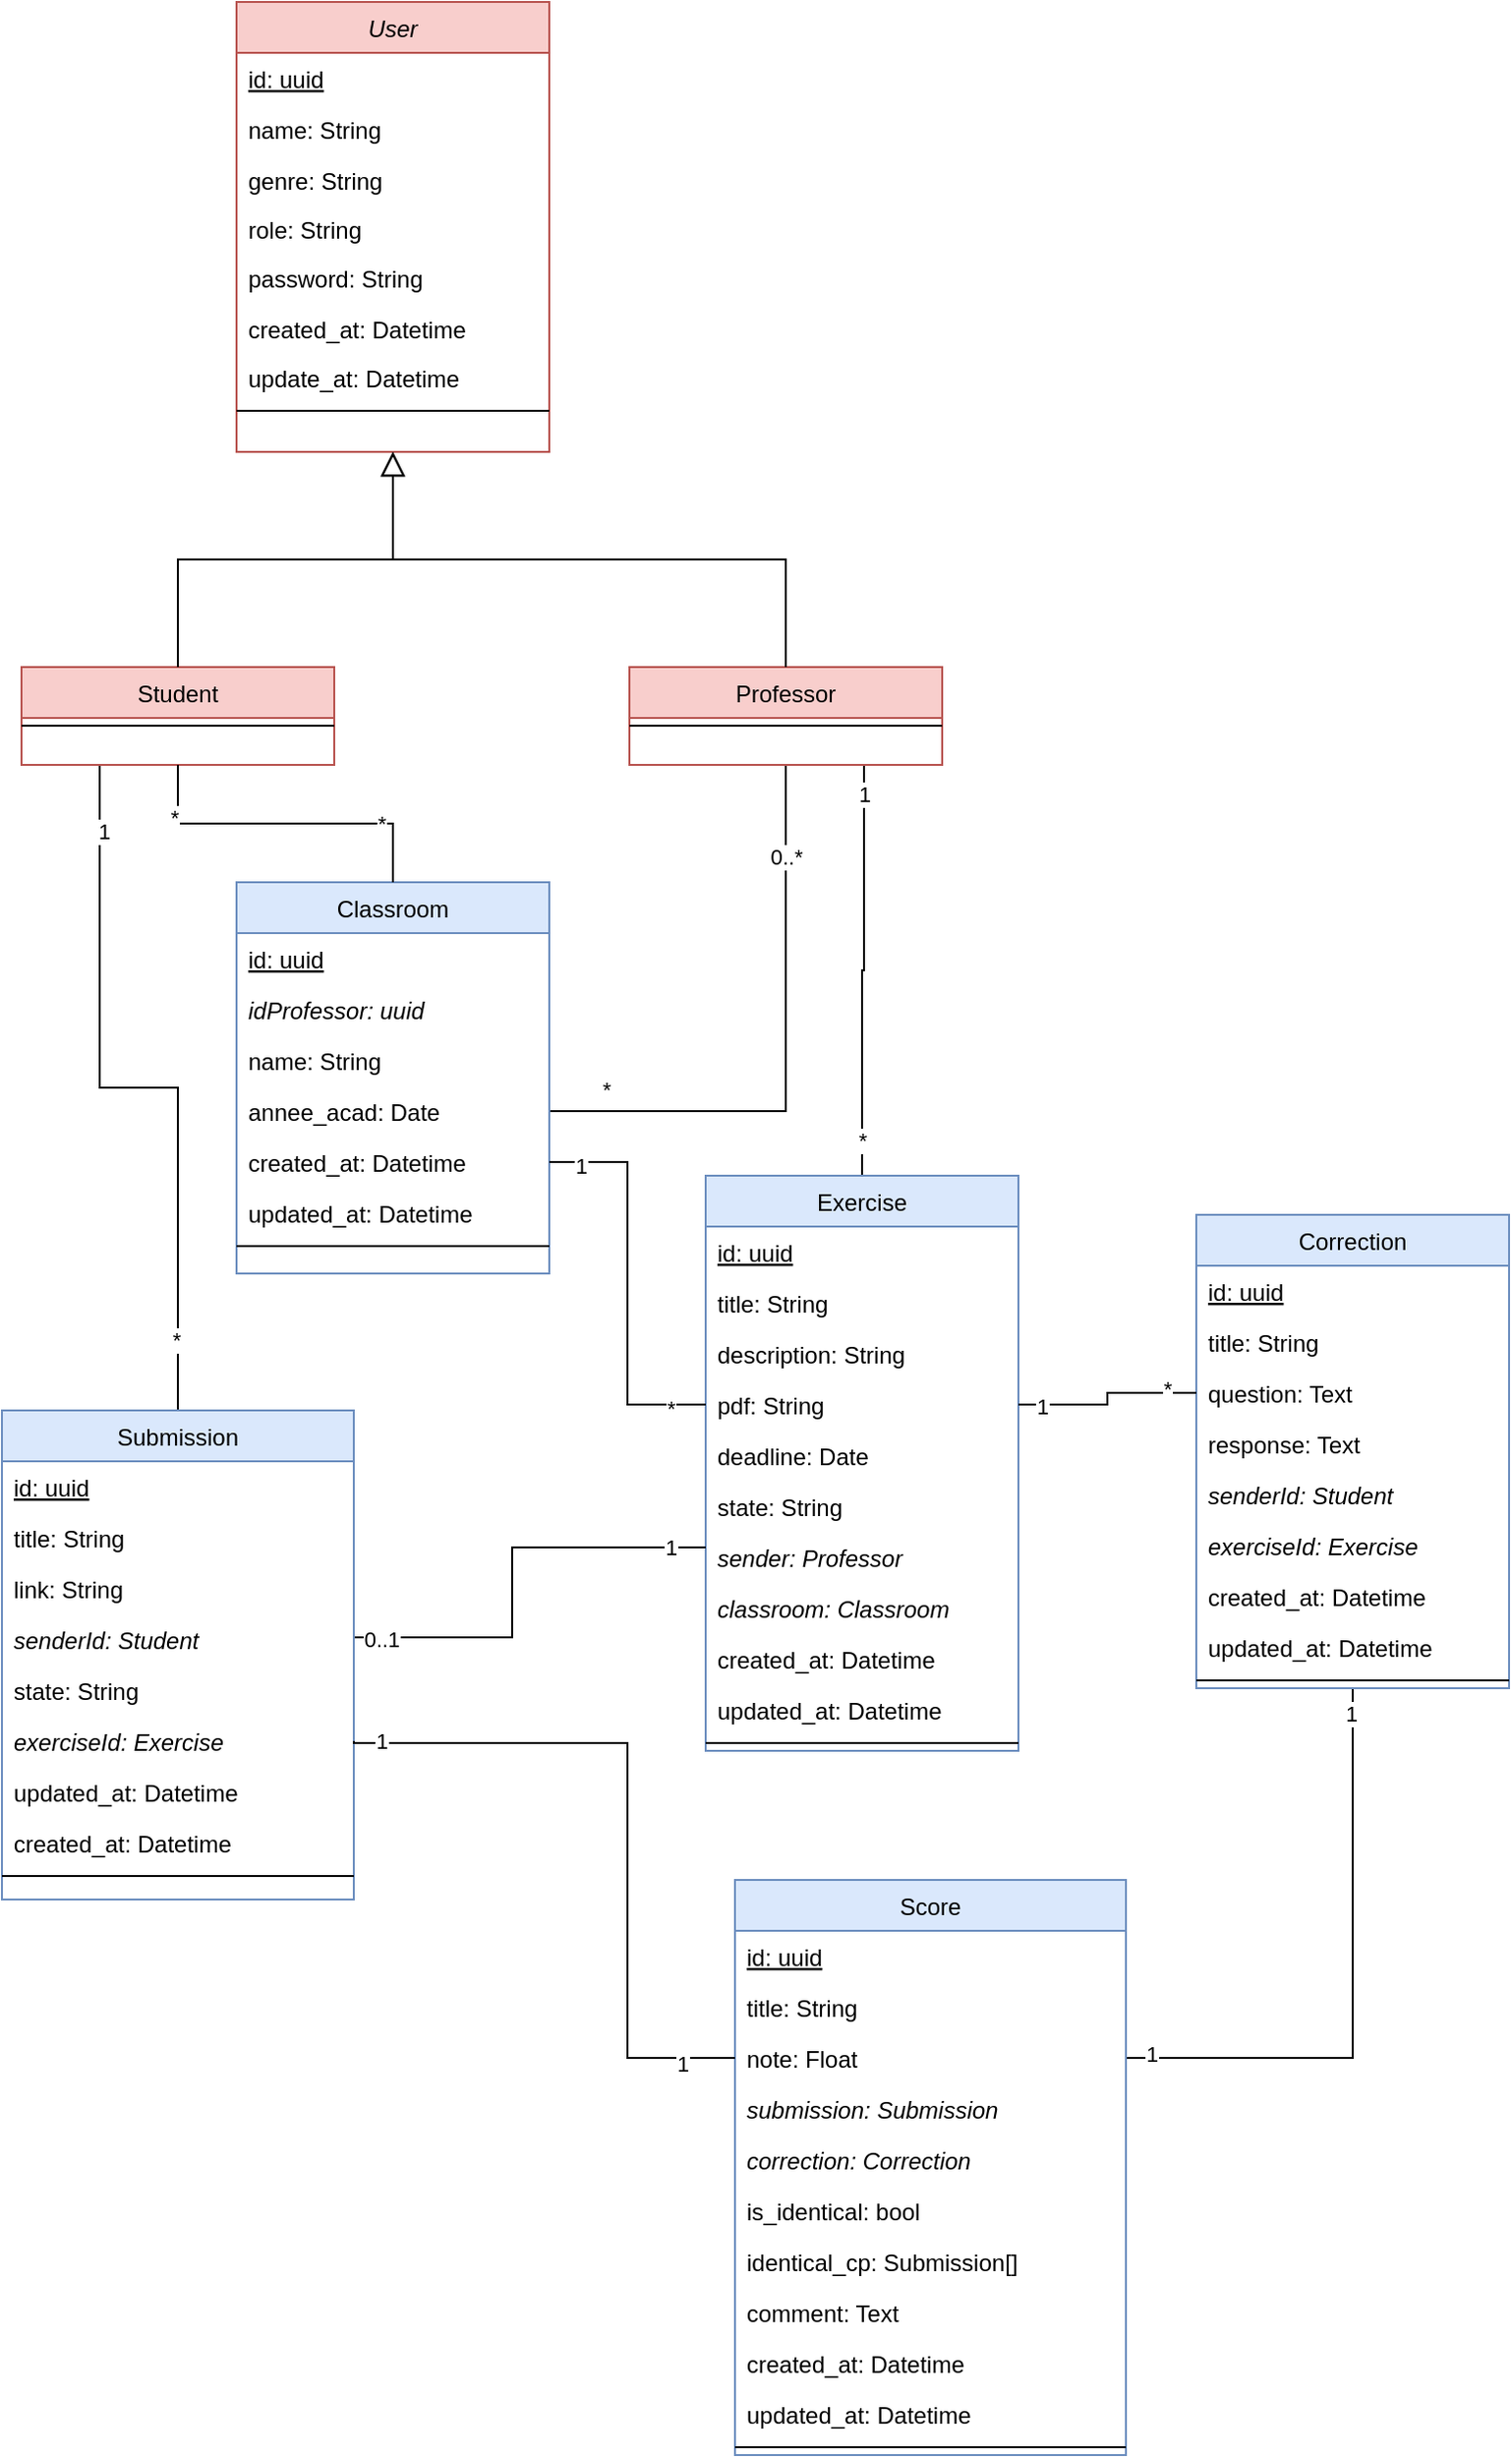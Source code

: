 <mxfile version="26.1.1">
  <diagram id="C5RBs43oDa-KdzZeNtuy" name="Page-1">
    <mxGraphModel dx="989" dy="541" grid="1" gridSize="10" guides="1" tooltips="1" connect="1" arrows="1" fold="1" page="1" pageScale="1" pageWidth="827" pageHeight="1169" math="0" shadow="0">
      <root>
        <mxCell id="WIyWlLk6GJQsqaUBKTNV-0" />
        <mxCell id="WIyWlLk6GJQsqaUBKTNV-1" parent="WIyWlLk6GJQsqaUBKTNV-0" />
        <mxCell id="zkfFHV4jXpPFQw0GAbJ--0" value="User" style="swimlane;fontStyle=2;align=center;verticalAlign=top;childLayout=stackLayout;horizontal=1;startSize=26;horizontalStack=0;resizeParent=1;resizeLast=0;collapsible=1;marginBottom=0;rounded=0;shadow=0;strokeWidth=1;fillColor=#f8cecc;strokeColor=#b85450;" parent="WIyWlLk6GJQsqaUBKTNV-1" vertex="1">
          <mxGeometry x="159" y="20" width="160" height="230" as="geometry">
            <mxRectangle x="230" y="140" width="160" height="26" as="alternateBounds" />
          </mxGeometry>
        </mxCell>
        <mxCell id="zkfFHV4jXpPFQw0GAbJ--1" value="id: uuid" style="text;align=left;verticalAlign=top;spacingLeft=4;spacingRight=4;overflow=hidden;rotatable=0;points=[[0,0.5],[1,0.5]];portConstraint=eastwest;fontStyle=4" parent="zkfFHV4jXpPFQw0GAbJ--0" vertex="1">
          <mxGeometry y="26" width="160" height="26" as="geometry" />
        </mxCell>
        <mxCell id="GSAFhW5PHIJksps5YWDW-0" value="name: String" style="text;align=left;verticalAlign=top;spacingLeft=4;spacingRight=4;overflow=hidden;rotatable=0;points=[[0,0.5],[1,0.5]];portConstraint=eastwest;" parent="zkfFHV4jXpPFQw0GAbJ--0" vertex="1">
          <mxGeometry y="52" width="160" height="26" as="geometry" />
        </mxCell>
        <mxCell id="GSAFhW5PHIJksps5YWDW-1" value="genre: String" style="text;align=left;verticalAlign=top;spacingLeft=4;spacingRight=4;overflow=hidden;rotatable=0;points=[[0,0.5],[1,0.5]];portConstraint=eastwest;rounded=0;shadow=0;html=0;" parent="zkfFHV4jXpPFQw0GAbJ--0" vertex="1">
          <mxGeometry y="78" width="160" height="25" as="geometry" />
        </mxCell>
        <mxCell id="GSAFhW5PHIJksps5YWDW-2" value="role: String" style="text;align=left;verticalAlign=top;spacingLeft=4;spacingRight=4;overflow=hidden;rotatable=0;points=[[0,0.5],[1,0.5]];portConstraint=eastwest;rounded=0;shadow=0;html=0;" parent="zkfFHV4jXpPFQw0GAbJ--0" vertex="1">
          <mxGeometry y="103" width="160" height="25" as="geometry" />
        </mxCell>
        <mxCell id="GSAFhW5PHIJksps5YWDW-3" value="password: String" style="text;align=left;verticalAlign=top;spacingLeft=4;spacingRight=4;overflow=hidden;rotatable=0;points=[[0,0.5],[1,0.5]];portConstraint=eastwest;rounded=0;shadow=0;html=0;" parent="zkfFHV4jXpPFQw0GAbJ--0" vertex="1">
          <mxGeometry y="128" width="160" height="26" as="geometry" />
        </mxCell>
        <mxCell id="GSAFhW5PHIJksps5YWDW-4" value="created_at: Datetime" style="text;align=left;verticalAlign=top;spacingLeft=4;spacingRight=4;overflow=hidden;rotatable=0;points=[[0,0.5],[1,0.5]];portConstraint=eastwest;rounded=0;shadow=0;html=0;" parent="zkfFHV4jXpPFQw0GAbJ--0" vertex="1">
          <mxGeometry y="154" width="160" height="25" as="geometry" />
        </mxCell>
        <mxCell id="zkfFHV4jXpPFQw0GAbJ--3" value="update_at: Datetime" style="text;align=left;verticalAlign=top;spacingLeft=4;spacingRight=4;overflow=hidden;rotatable=0;points=[[0,0.5],[1,0.5]];portConstraint=eastwest;rounded=0;shadow=0;html=0;" parent="zkfFHV4jXpPFQw0GAbJ--0" vertex="1">
          <mxGeometry y="179" width="160" height="26" as="geometry" />
        </mxCell>
        <mxCell id="zkfFHV4jXpPFQw0GAbJ--4" value="" style="line;html=1;strokeWidth=1;align=left;verticalAlign=middle;spacingTop=-1;spacingLeft=3;spacingRight=3;rotatable=0;labelPosition=right;points=[];portConstraint=eastwest;" parent="zkfFHV4jXpPFQw0GAbJ--0" vertex="1">
          <mxGeometry y="205" width="160" height="8" as="geometry" />
        </mxCell>
        <mxCell id="uGVkLpLAQE_LrdhUWMVq-37" style="edgeStyle=orthogonalEdgeStyle;rounded=0;orthogonalLoop=1;jettySize=auto;html=1;exitX=0.25;exitY=1;exitDx=0;exitDy=0;entryX=0.5;entryY=0;entryDx=0;entryDy=0;endArrow=none;startFill=0;" parent="WIyWlLk6GJQsqaUBKTNV-1" source="zkfFHV4jXpPFQw0GAbJ--6" target="uGVkLpLAQE_LrdhUWMVq-20" edge="1">
          <mxGeometry relative="1" as="geometry" />
        </mxCell>
        <mxCell id="uGVkLpLAQE_LrdhUWMVq-39" value="*" style="edgeLabel;html=1;align=center;verticalAlign=middle;resizable=0;points=[];" parent="uGVkLpLAQE_LrdhUWMVq-37" vertex="1" connectable="0">
          <mxGeometry x="0.805" y="-1" relative="1" as="geometry">
            <mxPoint as="offset" />
          </mxGeometry>
        </mxCell>
        <mxCell id="uGVkLpLAQE_LrdhUWMVq-40" value="1" style="edgeLabel;html=1;align=center;verticalAlign=middle;resizable=0;points=[];" parent="uGVkLpLAQE_LrdhUWMVq-37" vertex="1" connectable="0">
          <mxGeometry x="-0.819" y="2" relative="1" as="geometry">
            <mxPoint as="offset" />
          </mxGeometry>
        </mxCell>
        <mxCell id="zkfFHV4jXpPFQw0GAbJ--6" value="Student" style="swimlane;fontStyle=0;align=center;verticalAlign=top;childLayout=stackLayout;horizontal=1;startSize=26;horizontalStack=0;resizeParent=1;resizeLast=0;collapsible=1;marginBottom=0;rounded=0;shadow=0;strokeWidth=1;fillColor=#f8cecc;strokeColor=#b85450;" parent="WIyWlLk6GJQsqaUBKTNV-1" vertex="1">
          <mxGeometry x="49" y="360" width="160" height="50" as="geometry">
            <mxRectangle x="130" y="380" width="160" height="26" as="alternateBounds" />
          </mxGeometry>
        </mxCell>
        <mxCell id="zkfFHV4jXpPFQw0GAbJ--9" value="" style="line;html=1;strokeWidth=1;align=left;verticalAlign=middle;spacingTop=-1;spacingLeft=3;spacingRight=3;rotatable=0;labelPosition=right;points=[];portConstraint=eastwest;" parent="zkfFHV4jXpPFQw0GAbJ--6" vertex="1">
          <mxGeometry y="26" width="160" height="8" as="geometry" />
        </mxCell>
        <mxCell id="zkfFHV4jXpPFQw0GAbJ--12" value="" style="endArrow=block;endSize=10;endFill=0;shadow=0;strokeWidth=1;rounded=0;curved=0;edgeStyle=elbowEdgeStyle;elbow=vertical;" parent="WIyWlLk6GJQsqaUBKTNV-1" source="zkfFHV4jXpPFQw0GAbJ--6" target="zkfFHV4jXpPFQw0GAbJ--0" edge="1">
          <mxGeometry width="160" relative="1" as="geometry">
            <mxPoint x="229" y="173" as="sourcePoint" />
            <mxPoint x="229" y="173" as="targetPoint" />
          </mxGeometry>
        </mxCell>
        <mxCell id="uGVkLpLAQE_LrdhUWMVq-3" style="edgeStyle=orthogonalEdgeStyle;rounded=0;orthogonalLoop=1;jettySize=auto;html=1;exitX=0.5;exitY=1;exitDx=0;exitDy=0;entryX=1;entryY=0.5;entryDx=0;entryDy=0;endArrow=none;startFill=0;" parent="WIyWlLk6GJQsqaUBKTNV-1" source="zkfFHV4jXpPFQw0GAbJ--13" target="GSAFhW5PHIJksps5YWDW-43" edge="1">
          <mxGeometry relative="1" as="geometry" />
        </mxCell>
        <mxCell id="uGVkLpLAQE_LrdhUWMVq-4" value="*" style="edgeLabel;html=1;align=center;verticalAlign=middle;resizable=0;points=[];" parent="uGVkLpLAQE_LrdhUWMVq-3" vertex="1" connectable="0">
          <mxGeometry x="0.688" y="1" relative="1" as="geometry">
            <mxPoint x="-18" y="-12" as="offset" />
          </mxGeometry>
        </mxCell>
        <mxCell id="uGVkLpLAQE_LrdhUWMVq-5" value="0..*" style="edgeLabel;html=1;align=center;verticalAlign=middle;resizable=0;points=[];" parent="uGVkLpLAQE_LrdhUWMVq-3" vertex="1" connectable="0">
          <mxGeometry x="-0.688" relative="1" as="geometry">
            <mxPoint as="offset" />
          </mxGeometry>
        </mxCell>
        <mxCell id="uGVkLpLAQE_LrdhUWMVq-32" style="edgeStyle=orthogonalEdgeStyle;rounded=0;orthogonalLoop=1;jettySize=auto;html=1;exitX=0.75;exitY=1;exitDx=0;exitDy=0;endArrow=none;startFill=0;" parent="WIyWlLk6GJQsqaUBKTNV-1" source="zkfFHV4jXpPFQw0GAbJ--13" target="GSAFhW5PHIJksps5YWDW-31" edge="1">
          <mxGeometry relative="1" as="geometry" />
        </mxCell>
        <mxCell id="uGVkLpLAQE_LrdhUWMVq-33" value="1" style="edgeLabel;html=1;align=center;verticalAlign=middle;resizable=0;points=[];" parent="uGVkLpLAQE_LrdhUWMVq-32" vertex="1" connectable="0">
          <mxGeometry x="-0.861" relative="1" as="geometry">
            <mxPoint as="offset" />
          </mxGeometry>
        </mxCell>
        <mxCell id="uGVkLpLAQE_LrdhUWMVq-34" value="*" style="edgeLabel;html=1;align=center;verticalAlign=middle;resizable=0;points=[];" parent="uGVkLpLAQE_LrdhUWMVq-32" vertex="1" connectable="0">
          <mxGeometry x="0.828" relative="1" as="geometry">
            <mxPoint as="offset" />
          </mxGeometry>
        </mxCell>
        <mxCell id="zkfFHV4jXpPFQw0GAbJ--13" value="Professor" style="swimlane;fontStyle=0;align=center;verticalAlign=top;childLayout=stackLayout;horizontal=1;startSize=26;horizontalStack=0;resizeParent=1;resizeLast=0;collapsible=1;marginBottom=0;rounded=0;shadow=0;strokeWidth=1;fillColor=#f8cecc;strokeColor=#b85450;" parent="WIyWlLk6GJQsqaUBKTNV-1" vertex="1">
          <mxGeometry x="360" y="360" width="160" height="50" as="geometry">
            <mxRectangle x="340" y="380" width="170" height="26" as="alternateBounds" />
          </mxGeometry>
        </mxCell>
        <mxCell id="zkfFHV4jXpPFQw0GAbJ--15" value="" style="line;html=1;strokeWidth=1;align=left;verticalAlign=middle;spacingTop=-1;spacingLeft=3;spacingRight=3;rotatable=0;labelPosition=right;points=[];portConstraint=eastwest;" parent="zkfFHV4jXpPFQw0GAbJ--13" vertex="1">
          <mxGeometry y="26" width="160" height="8" as="geometry" />
        </mxCell>
        <mxCell id="zkfFHV4jXpPFQw0GAbJ--16" value="" style="endArrow=block;endSize=10;endFill=0;shadow=0;strokeWidth=1;rounded=0;curved=0;edgeStyle=elbowEdgeStyle;elbow=vertical;" parent="WIyWlLk6GJQsqaUBKTNV-1" source="zkfFHV4jXpPFQw0GAbJ--13" target="zkfFHV4jXpPFQw0GAbJ--0" edge="1">
          <mxGeometry width="160" relative="1" as="geometry">
            <mxPoint x="239" y="343" as="sourcePoint" />
            <mxPoint x="339" y="241" as="targetPoint" />
          </mxGeometry>
        </mxCell>
        <mxCell id="GSAFhW5PHIJksps5YWDW-23" value="Classroom" style="swimlane;fontStyle=0;align=center;verticalAlign=top;childLayout=stackLayout;horizontal=1;startSize=26;horizontalStack=0;resizeParent=1;resizeLast=0;collapsible=1;marginBottom=0;rounded=0;shadow=0;strokeWidth=1;fillColor=#dae8fc;strokeColor=#6c8ebf;" parent="WIyWlLk6GJQsqaUBKTNV-1" vertex="1">
          <mxGeometry x="159" y="470" width="160" height="200" as="geometry">
            <mxRectangle x="130" y="380" width="160" height="26" as="alternateBounds" />
          </mxGeometry>
        </mxCell>
        <mxCell id="nVZShLwjmTrQLSp_F4cB-0" value="id: uuid" style="text;align=left;verticalAlign=top;spacingLeft=4;spacingRight=4;overflow=hidden;rotatable=0;points=[[0,0.5],[1,0.5]];portConstraint=eastwest;fontStyle=4" vertex="1" parent="GSAFhW5PHIJksps5YWDW-23">
          <mxGeometry y="26" width="160" height="26" as="geometry" />
        </mxCell>
        <mxCell id="uGVkLpLAQE_LrdhUWMVq-2" value="idProfessor: uuid" style="text;align=left;verticalAlign=top;spacingLeft=4;spacingRight=4;overflow=hidden;rotatable=0;points=[[0,0.5],[1,0.5]];portConstraint=eastwest;fontStyle=2" parent="GSAFhW5PHIJksps5YWDW-23" vertex="1">
          <mxGeometry y="52" width="160" height="26" as="geometry" />
        </mxCell>
        <mxCell id="GSAFhW5PHIJksps5YWDW-24" value="name: String" style="text;align=left;verticalAlign=top;spacingLeft=4;spacingRight=4;overflow=hidden;rotatable=0;points=[[0,0.5],[1,0.5]];portConstraint=eastwest;" parent="GSAFhW5PHIJksps5YWDW-23" vertex="1">
          <mxGeometry y="78" width="160" height="26" as="geometry" />
        </mxCell>
        <mxCell id="GSAFhW5PHIJksps5YWDW-43" value="annee_acad: Date" style="text;align=left;verticalAlign=top;spacingLeft=4;spacingRight=4;overflow=hidden;rotatable=0;points=[[0,0.5],[1,0.5]];portConstraint=eastwest;fontStyle=0" parent="GSAFhW5PHIJksps5YWDW-23" vertex="1">
          <mxGeometry y="104" width="160" height="26" as="geometry" />
        </mxCell>
        <mxCell id="GSAFhW5PHIJksps5YWDW-42" value="created_at: Datetime" style="text;align=left;verticalAlign=top;spacingLeft=4;spacingRight=4;overflow=hidden;rotatable=0;points=[[0,0.5],[1,0.5]];portConstraint=eastwest;rounded=0;shadow=0;html=0;" parent="GSAFhW5PHIJksps5YWDW-23" vertex="1">
          <mxGeometry y="130" width="160" height="26" as="geometry" />
        </mxCell>
        <mxCell id="GSAFhW5PHIJksps5YWDW-25" value="updated_at: Datetime" style="text;align=left;verticalAlign=top;spacingLeft=4;spacingRight=4;overflow=hidden;rotatable=0;points=[[0,0.5],[1,0.5]];portConstraint=eastwest;rounded=0;shadow=0;html=0;" parent="GSAFhW5PHIJksps5YWDW-23" vertex="1">
          <mxGeometry y="156" width="160" height="26" as="geometry" />
        </mxCell>
        <mxCell id="GSAFhW5PHIJksps5YWDW-26" value="" style="line;html=1;strokeWidth=1;align=left;verticalAlign=middle;spacingTop=-1;spacingLeft=3;spacingRight=3;rotatable=0;labelPosition=right;points=[];portConstraint=eastwest;" parent="GSAFhW5PHIJksps5YWDW-23" vertex="1">
          <mxGeometry y="182" width="160" height="8" as="geometry" />
        </mxCell>
        <mxCell id="GSAFhW5PHIJksps5YWDW-31" value="Exercise" style="swimlane;fontStyle=0;align=center;verticalAlign=top;childLayout=stackLayout;horizontal=1;startSize=26;horizontalStack=0;resizeParent=1;resizeLast=0;collapsible=1;marginBottom=0;rounded=0;shadow=0;strokeWidth=1;fillColor=#dae8fc;strokeColor=#6c8ebf;" parent="WIyWlLk6GJQsqaUBKTNV-1" vertex="1">
          <mxGeometry x="399" y="620" width="160" height="294" as="geometry">
            <mxRectangle x="550" y="140" width="160" height="26" as="alternateBounds" />
          </mxGeometry>
        </mxCell>
        <mxCell id="GSAFhW5PHIJksps5YWDW-32" value="id: uuid" style="text;align=left;verticalAlign=top;spacingLeft=4;spacingRight=4;overflow=hidden;rotatable=0;points=[[0,0.5],[1,0.5]];portConstraint=eastwest;fontStyle=4" parent="GSAFhW5PHIJksps5YWDW-31" vertex="1">
          <mxGeometry y="26" width="160" height="26" as="geometry" />
        </mxCell>
        <mxCell id="GSAFhW5PHIJksps5YWDW-33" value="title: String" style="text;align=left;verticalAlign=top;spacingLeft=4;spacingRight=4;overflow=hidden;rotatable=0;points=[[0,0.5],[1,0.5]];portConstraint=eastwest;rounded=0;shadow=0;html=0;" parent="GSAFhW5PHIJksps5YWDW-31" vertex="1">
          <mxGeometry y="52" width="160" height="26" as="geometry" />
        </mxCell>
        <mxCell id="nVZShLwjmTrQLSp_F4cB-1" value="description: String" style="text;align=left;verticalAlign=top;spacingLeft=4;spacingRight=4;overflow=hidden;rotatable=0;points=[[0,0.5],[1,0.5]];portConstraint=eastwest;rounded=0;shadow=0;html=0;" vertex="1" parent="GSAFhW5PHIJksps5YWDW-31">
          <mxGeometry y="78" width="160" height="26" as="geometry" />
        </mxCell>
        <mxCell id="GSAFhW5PHIJksps5YWDW-34" value="pdf: String" style="text;align=left;verticalAlign=top;spacingLeft=4;spacingRight=4;overflow=hidden;rotatable=0;points=[[0,0.5],[1,0.5]];portConstraint=eastwest;rounded=0;shadow=0;html=0;" parent="GSAFhW5PHIJksps5YWDW-31" vertex="1">
          <mxGeometry y="104" width="160" height="26" as="geometry" />
        </mxCell>
        <mxCell id="nVZShLwjmTrQLSp_F4cB-2" value="deadline: Date" style="text;align=left;verticalAlign=top;spacingLeft=4;spacingRight=4;overflow=hidden;rotatable=0;points=[[0,0.5],[1,0.5]];portConstraint=eastwest;rounded=0;shadow=0;html=0;" vertex="1" parent="GSAFhW5PHIJksps5YWDW-31">
          <mxGeometry y="130" width="160" height="26" as="geometry" />
        </mxCell>
        <mxCell id="nVZShLwjmTrQLSp_F4cB-7" value="state: String" style="text;align=left;verticalAlign=top;spacingLeft=4;spacingRight=4;overflow=hidden;rotatable=0;points=[[0,0.5],[1,0.5]];portConstraint=eastwest;rounded=0;shadow=0;html=0;" vertex="1" parent="GSAFhW5PHIJksps5YWDW-31">
          <mxGeometry y="156" width="160" height="26" as="geometry" />
        </mxCell>
        <mxCell id="GSAFhW5PHIJksps5YWDW-36" value="sender: Professor" style="text;align=left;verticalAlign=top;spacingLeft=4;spacingRight=4;overflow=hidden;rotatable=0;points=[[0,0.5],[1,0.5]];portConstraint=eastwest;rounded=0;shadow=0;html=0;fontStyle=2" parent="GSAFhW5PHIJksps5YWDW-31" vertex="1">
          <mxGeometry y="182" width="160" height="26" as="geometry" />
        </mxCell>
        <mxCell id="GSAFhW5PHIJksps5YWDW-37" value="classroom: Classroom" style="text;align=left;verticalAlign=top;spacingLeft=4;spacingRight=4;overflow=hidden;rotatable=0;points=[[0,0.5],[1,0.5]];portConstraint=eastwest;rounded=0;shadow=0;html=0;fontStyle=2" parent="GSAFhW5PHIJksps5YWDW-31" vertex="1">
          <mxGeometry y="208" width="160" height="26" as="geometry" />
        </mxCell>
        <mxCell id="GSAFhW5PHIJksps5YWDW-38" value="created_at: Datetime" style="text;align=left;verticalAlign=top;spacingLeft=4;spacingRight=4;overflow=hidden;rotatable=0;points=[[0,0.5],[1,0.5]];portConstraint=eastwest;rounded=0;shadow=0;html=0;" parent="GSAFhW5PHIJksps5YWDW-31" vertex="1">
          <mxGeometry y="234" width="160" height="26" as="geometry" />
        </mxCell>
        <mxCell id="9E5MPBDISUgU1GdUAmhP-3" value="updated_at: Datetime" style="text;align=left;verticalAlign=top;spacingLeft=4;spacingRight=4;overflow=hidden;rotatable=0;points=[[0,0.5],[1,0.5]];portConstraint=eastwest;rounded=0;shadow=0;html=0;" parent="GSAFhW5PHIJksps5YWDW-31" vertex="1">
          <mxGeometry y="260" width="160" height="26" as="geometry" />
        </mxCell>
        <mxCell id="GSAFhW5PHIJksps5YWDW-39" value="" style="line;html=1;strokeWidth=1;align=left;verticalAlign=middle;spacingTop=-1;spacingLeft=3;spacingRight=3;rotatable=0;labelPosition=right;points=[];portConstraint=eastwest;" parent="GSAFhW5PHIJksps5YWDW-31" vertex="1">
          <mxGeometry y="286" width="160" height="8" as="geometry" />
        </mxCell>
        <mxCell id="uGVkLpLAQE_LrdhUWMVq-17" style="edgeStyle=orthogonalEdgeStyle;rounded=0;orthogonalLoop=1;jettySize=auto;html=1;entryX=0.5;entryY=1;entryDx=0;entryDy=0;endArrow=none;startFill=0;exitX=0.5;exitY=0;exitDx=0;exitDy=0;" parent="WIyWlLk6GJQsqaUBKTNV-1" source="GSAFhW5PHIJksps5YWDW-23" target="zkfFHV4jXpPFQw0GAbJ--6" edge="1">
          <mxGeometry relative="1" as="geometry">
            <mxPoint x="208" y="660" as="sourcePoint" />
            <mxPoint x="207.72" y="568.598" as="targetPoint" />
          </mxGeometry>
        </mxCell>
        <mxCell id="uGVkLpLAQE_LrdhUWMVq-18" value="*" style="edgeLabel;html=1;align=center;verticalAlign=middle;resizable=0;points=[];" parent="uGVkLpLAQE_LrdhUWMVq-17" vertex="1" connectable="0">
          <mxGeometry x="-0.573" relative="1" as="geometry">
            <mxPoint as="offset" />
          </mxGeometry>
        </mxCell>
        <mxCell id="uGVkLpLAQE_LrdhUWMVq-19" value="*" style="edgeLabel;html=1;align=center;verticalAlign=middle;resizable=0;points=[];" parent="uGVkLpLAQE_LrdhUWMVq-17" vertex="1" connectable="0">
          <mxGeometry x="0.68" y="2" relative="1" as="geometry">
            <mxPoint as="offset" />
          </mxGeometry>
        </mxCell>
        <mxCell id="uGVkLpLAQE_LrdhUWMVq-38" style="edgeStyle=orthogonalEdgeStyle;rounded=0;orthogonalLoop=1;jettySize=auto;html=1;entryX=0;entryY=0.5;entryDx=0;entryDy=0;endArrow=none;startFill=0;" parent="WIyWlLk6GJQsqaUBKTNV-1" edge="1">
          <mxGeometry relative="1" as="geometry">
            <Array as="points">
              <mxPoint x="300" y="856" />
              <mxPoint x="300" y="810" />
              <mxPoint x="399" y="810" />
            </Array>
            <mxPoint x="219" y="856.004" as="sourcePoint" />
            <mxPoint x="399" y="810.97" as="targetPoint" />
          </mxGeometry>
        </mxCell>
        <mxCell id="uGVkLpLAQE_LrdhUWMVq-41" value="0..1" style="edgeLabel;html=1;align=center;verticalAlign=middle;resizable=0;points=[];" parent="uGVkLpLAQE_LrdhUWMVq-38" vertex="1" connectable="0">
          <mxGeometry x="-0.88" y="-1" relative="1" as="geometry">
            <mxPoint as="offset" />
          </mxGeometry>
        </mxCell>
        <mxCell id="uGVkLpLAQE_LrdhUWMVq-42" value="1" style="edgeLabel;html=1;align=center;verticalAlign=middle;resizable=0;points=[];" parent="uGVkLpLAQE_LrdhUWMVq-38" vertex="1" connectable="0">
          <mxGeometry x="0.832" relative="1" as="geometry">
            <mxPoint as="offset" />
          </mxGeometry>
        </mxCell>
        <mxCell id="uGVkLpLAQE_LrdhUWMVq-20" value="Submission" style="swimlane;fontStyle=0;align=center;verticalAlign=top;childLayout=stackLayout;horizontal=1;startSize=26;horizontalStack=0;resizeParent=1;resizeLast=0;collapsible=1;marginBottom=0;rounded=0;shadow=0;strokeWidth=1;fillColor=#dae8fc;strokeColor=#6c8ebf;" parent="WIyWlLk6GJQsqaUBKTNV-1" vertex="1">
          <mxGeometry x="39" y="740" width="180" height="250" as="geometry">
            <mxRectangle x="550" y="140" width="160" height="26" as="alternateBounds" />
          </mxGeometry>
        </mxCell>
        <mxCell id="uGVkLpLAQE_LrdhUWMVq-21" value="id: uuid" style="text;align=left;verticalAlign=top;spacingLeft=4;spacingRight=4;overflow=hidden;rotatable=0;points=[[0,0.5],[1,0.5]];portConstraint=eastwest;fontStyle=4" parent="uGVkLpLAQE_LrdhUWMVq-20" vertex="1">
          <mxGeometry y="26" width="180" height="26" as="geometry" />
        </mxCell>
        <mxCell id="uGVkLpLAQE_LrdhUWMVq-22" value="title: String" style="text;align=left;verticalAlign=top;spacingLeft=4;spacingRight=4;overflow=hidden;rotatable=0;points=[[0,0.5],[1,0.5]];portConstraint=eastwest;rounded=0;shadow=0;html=0;" parent="uGVkLpLAQE_LrdhUWMVq-20" vertex="1">
          <mxGeometry y="52" width="180" height="26" as="geometry" />
        </mxCell>
        <mxCell id="uGVkLpLAQE_LrdhUWMVq-23" value="link: String" style="text;align=left;verticalAlign=top;spacingLeft=4;spacingRight=4;overflow=hidden;rotatable=0;points=[[0,0.5],[1,0.5]];portConstraint=eastwest;rounded=0;shadow=0;html=0;" parent="uGVkLpLAQE_LrdhUWMVq-20" vertex="1">
          <mxGeometry y="78" width="180" height="26" as="geometry" />
        </mxCell>
        <mxCell id="uGVkLpLAQE_LrdhUWMVq-25" value="senderId: Student" style="text;align=left;verticalAlign=top;spacingLeft=4;spacingRight=4;overflow=hidden;rotatable=0;points=[[0,0.5],[1,0.5]];portConstraint=eastwest;rounded=0;shadow=0;html=0;fontStyle=2" parent="uGVkLpLAQE_LrdhUWMVq-20" vertex="1">
          <mxGeometry y="104" width="180" height="26" as="geometry" />
        </mxCell>
        <mxCell id="nVZShLwjmTrQLSp_F4cB-9" value="state: String" style="text;align=left;verticalAlign=top;spacingLeft=4;spacingRight=4;overflow=hidden;rotatable=0;points=[[0,0.5],[1,0.5]];portConstraint=eastwest;rounded=0;shadow=0;html=0;" vertex="1" parent="uGVkLpLAQE_LrdhUWMVq-20">
          <mxGeometry y="130" width="180" height="26" as="geometry" />
        </mxCell>
        <mxCell id="uGVkLpLAQE_LrdhUWMVq-26" value="exerciseId: Exercise" style="text;align=left;verticalAlign=top;spacingLeft=4;spacingRight=4;overflow=hidden;rotatable=0;points=[[0,0.5],[1,0.5]];portConstraint=eastwest;rounded=0;shadow=0;html=0;fontStyle=2" parent="uGVkLpLAQE_LrdhUWMVq-20" vertex="1">
          <mxGeometry y="156" width="180" height="26" as="geometry" />
        </mxCell>
        <mxCell id="9E5MPBDISUgU1GdUAmhP-1" value="updated_at: Datetime" style="text;align=left;verticalAlign=top;spacingLeft=4;spacingRight=4;overflow=hidden;rotatable=0;points=[[0,0.5],[1,0.5]];portConstraint=eastwest;rounded=0;shadow=0;html=0;" parent="uGVkLpLAQE_LrdhUWMVq-20" vertex="1">
          <mxGeometry y="182" width="180" height="26" as="geometry" />
        </mxCell>
        <mxCell id="9E5MPBDISUgU1GdUAmhP-0" value="created_at: Datetime" style="text;align=left;verticalAlign=top;spacingLeft=4;spacingRight=4;overflow=hidden;rotatable=0;points=[[0,0.5],[1,0.5]];portConstraint=eastwest;rounded=0;shadow=0;html=0;" parent="uGVkLpLAQE_LrdhUWMVq-20" vertex="1">
          <mxGeometry y="208" width="180" height="26" as="geometry" />
        </mxCell>
        <mxCell id="uGVkLpLAQE_LrdhUWMVq-28" value="" style="line;html=1;strokeWidth=1;align=left;verticalAlign=middle;spacingTop=-1;spacingLeft=3;spacingRight=3;rotatable=0;labelPosition=right;points=[];portConstraint=eastwest;" parent="uGVkLpLAQE_LrdhUWMVq-20" vertex="1">
          <mxGeometry y="234" width="180" height="8" as="geometry" />
        </mxCell>
        <mxCell id="uGVkLpLAQE_LrdhUWMVq-31" style="edgeStyle=orthogonalEdgeStyle;rounded=0;orthogonalLoop=1;jettySize=auto;html=1;exitX=0;exitY=0.5;exitDx=0;exitDy=0;entryX=1;entryY=0.5;entryDx=0;entryDy=0;endArrow=none;startFill=0;" parent="WIyWlLk6GJQsqaUBKTNV-1" source="GSAFhW5PHIJksps5YWDW-34" target="GSAFhW5PHIJksps5YWDW-42" edge="1">
          <mxGeometry relative="1" as="geometry">
            <mxPoint x="459" y="857" as="sourcePoint" />
          </mxGeometry>
        </mxCell>
        <mxCell id="uGVkLpLAQE_LrdhUWMVq-35" value="*" style="edgeLabel;html=1;align=center;verticalAlign=middle;resizable=0;points=[];" parent="uGVkLpLAQE_LrdhUWMVq-31" vertex="1" connectable="0">
          <mxGeometry x="-0.822" y="2" relative="1" as="geometry">
            <mxPoint as="offset" />
          </mxGeometry>
        </mxCell>
        <mxCell id="uGVkLpLAQE_LrdhUWMVq-36" value="1" style="edgeLabel;html=1;align=center;verticalAlign=middle;resizable=0;points=[];" parent="uGVkLpLAQE_LrdhUWMVq-31" vertex="1" connectable="0">
          <mxGeometry x="0.844" y="2" relative="1" as="geometry">
            <mxPoint as="offset" />
          </mxGeometry>
        </mxCell>
        <mxCell id="uGVkLpLAQE_LrdhUWMVq-63" style="edgeStyle=orthogonalEdgeStyle;rounded=0;orthogonalLoop=1;jettySize=auto;html=1;exitX=0.5;exitY=1;exitDx=0;exitDy=0;entryX=1;entryY=0.5;entryDx=0;entryDy=0;endArrow=none;startFill=0;" parent="WIyWlLk6GJQsqaUBKTNV-1" source="uGVkLpLAQE_LrdhUWMVq-43" target="uGVkLpLAQE_LrdhUWMVq-57" edge="1">
          <mxGeometry relative="1" as="geometry" />
        </mxCell>
        <mxCell id="uGVkLpLAQE_LrdhUWMVq-66" value="1" style="edgeLabel;html=1;align=center;verticalAlign=middle;resizable=0;points=[];" parent="uGVkLpLAQE_LrdhUWMVq-63" vertex="1" connectable="0">
          <mxGeometry x="0.917" y="-2" relative="1" as="geometry">
            <mxPoint as="offset" />
          </mxGeometry>
        </mxCell>
        <mxCell id="uGVkLpLAQE_LrdhUWMVq-67" value="1" style="edgeLabel;html=1;align=center;verticalAlign=middle;resizable=0;points=[];" parent="uGVkLpLAQE_LrdhUWMVq-63" vertex="1" connectable="0">
          <mxGeometry x="-0.918" y="-1" relative="1" as="geometry">
            <mxPoint as="offset" />
          </mxGeometry>
        </mxCell>
        <mxCell id="uGVkLpLAQE_LrdhUWMVq-43" value="Correction" style="swimlane;fontStyle=0;align=center;verticalAlign=top;childLayout=stackLayout;horizontal=1;startSize=26;horizontalStack=0;resizeParent=1;resizeLast=0;collapsible=1;marginBottom=0;rounded=0;shadow=0;strokeWidth=1;fillColor=#dae8fc;strokeColor=#6c8ebf;" parent="WIyWlLk6GJQsqaUBKTNV-1" vertex="1">
          <mxGeometry x="650" y="640" width="160" height="242" as="geometry">
            <mxRectangle x="550" y="140" width="160" height="26" as="alternateBounds" />
          </mxGeometry>
        </mxCell>
        <mxCell id="uGVkLpLAQE_LrdhUWMVq-44" value="id: uuid" style="text;align=left;verticalAlign=top;spacingLeft=4;spacingRight=4;overflow=hidden;rotatable=0;points=[[0,0.5],[1,0.5]];portConstraint=eastwest;fontStyle=4" parent="uGVkLpLAQE_LrdhUWMVq-43" vertex="1">
          <mxGeometry y="26" width="160" height="26" as="geometry" />
        </mxCell>
        <mxCell id="uGVkLpLAQE_LrdhUWMVq-45" value="title: String" style="text;align=left;verticalAlign=top;spacingLeft=4;spacingRight=4;overflow=hidden;rotatable=0;points=[[0,0.5],[1,0.5]];portConstraint=eastwest;rounded=0;shadow=0;html=0;" parent="uGVkLpLAQE_LrdhUWMVq-43" vertex="1">
          <mxGeometry y="52" width="160" height="26" as="geometry" />
        </mxCell>
        <mxCell id="uGVkLpLAQE_LrdhUWMVq-46" value="question: Text" style="text;align=left;verticalAlign=top;spacingLeft=4;spacingRight=4;overflow=hidden;rotatable=0;points=[[0,0.5],[1,0.5]];portConstraint=eastwest;rounded=0;shadow=0;html=0;" parent="uGVkLpLAQE_LrdhUWMVq-43" vertex="1">
          <mxGeometry y="78" width="160" height="26" as="geometry" />
        </mxCell>
        <mxCell id="nVZShLwjmTrQLSp_F4cB-8" value="response: Text" style="text;align=left;verticalAlign=top;spacingLeft=4;spacingRight=4;overflow=hidden;rotatable=0;points=[[0,0.5],[1,0.5]];portConstraint=eastwest;rounded=0;shadow=0;html=0;" vertex="1" parent="uGVkLpLAQE_LrdhUWMVq-43">
          <mxGeometry y="104" width="160" height="26" as="geometry" />
        </mxCell>
        <mxCell id="uGVkLpLAQE_LrdhUWMVq-47" value="senderId: Student" style="text;align=left;verticalAlign=top;spacingLeft=4;spacingRight=4;overflow=hidden;rotatable=0;points=[[0,0.5],[1,0.5]];portConstraint=eastwest;rounded=0;shadow=0;html=0;fontStyle=2" parent="uGVkLpLAQE_LrdhUWMVq-43" vertex="1">
          <mxGeometry y="130" width="160" height="26" as="geometry" />
        </mxCell>
        <mxCell id="uGVkLpLAQE_LrdhUWMVq-48" value="exerciseId: Exercise" style="text;align=left;verticalAlign=top;spacingLeft=4;spacingRight=4;overflow=hidden;rotatable=0;points=[[0,0.5],[1,0.5]];portConstraint=eastwest;rounded=0;shadow=0;html=0;fontStyle=2" parent="uGVkLpLAQE_LrdhUWMVq-43" vertex="1">
          <mxGeometry y="156" width="160" height="26" as="geometry" />
        </mxCell>
        <mxCell id="uGVkLpLAQE_LrdhUWMVq-49" value="created_at: Datetime" style="text;align=left;verticalAlign=top;spacingLeft=4;spacingRight=4;overflow=hidden;rotatable=0;points=[[0,0.5],[1,0.5]];portConstraint=eastwest;rounded=0;shadow=0;html=0;" parent="uGVkLpLAQE_LrdhUWMVq-43" vertex="1">
          <mxGeometry y="182" width="160" height="26" as="geometry" />
        </mxCell>
        <mxCell id="9E5MPBDISUgU1GdUAmhP-6" value="updated_at: Datetime" style="text;align=left;verticalAlign=top;spacingLeft=4;spacingRight=4;overflow=hidden;rotatable=0;points=[[0,0.5],[1,0.5]];portConstraint=eastwest;rounded=0;shadow=0;html=0;" parent="uGVkLpLAQE_LrdhUWMVq-43" vertex="1">
          <mxGeometry y="208" width="160" height="26" as="geometry" />
        </mxCell>
        <mxCell id="uGVkLpLAQE_LrdhUWMVq-50" value="" style="line;html=1;strokeWidth=1;align=left;verticalAlign=middle;spacingTop=-1;spacingLeft=3;spacingRight=3;rotatable=0;labelPosition=right;points=[];portConstraint=eastwest;" parent="uGVkLpLAQE_LrdhUWMVq-43" vertex="1">
          <mxGeometry y="234" width="160" height="8" as="geometry" />
        </mxCell>
        <mxCell id="uGVkLpLAQE_LrdhUWMVq-51" style="edgeStyle=orthogonalEdgeStyle;rounded=0;orthogonalLoop=1;jettySize=auto;html=1;exitX=1;exitY=0.5;exitDx=0;exitDy=0;entryX=0;entryY=0.5;entryDx=0;entryDy=0;endArrow=none;startFill=0;" parent="WIyWlLk6GJQsqaUBKTNV-1" source="GSAFhW5PHIJksps5YWDW-34" target="uGVkLpLAQE_LrdhUWMVq-46" edge="1">
          <mxGeometry relative="1" as="geometry" />
        </mxCell>
        <mxCell id="uGVkLpLAQE_LrdhUWMVq-52" value="*" style="edgeLabel;html=1;align=center;verticalAlign=middle;resizable=0;points=[];" parent="uGVkLpLAQE_LrdhUWMVq-51" vertex="1" connectable="0">
          <mxGeometry x="0.691" y="2" relative="1" as="geometry">
            <mxPoint as="offset" />
          </mxGeometry>
        </mxCell>
        <mxCell id="uGVkLpLAQE_LrdhUWMVq-53" value="1" style="edgeLabel;html=1;align=center;verticalAlign=middle;resizable=0;points=[];" parent="uGVkLpLAQE_LrdhUWMVq-51" vertex="1" connectable="0">
          <mxGeometry x="-0.764" y="-1" relative="1" as="geometry">
            <mxPoint as="offset" />
          </mxGeometry>
        </mxCell>
        <mxCell id="uGVkLpLAQE_LrdhUWMVq-54" value="Score" style="swimlane;fontStyle=0;align=center;verticalAlign=top;childLayout=stackLayout;horizontal=1;startSize=26;horizontalStack=0;resizeParent=1;resizeLast=0;collapsible=1;marginBottom=0;rounded=0;shadow=0;strokeWidth=1;fillColor=#dae8fc;strokeColor=#6c8ebf;" parent="WIyWlLk6GJQsqaUBKTNV-1" vertex="1">
          <mxGeometry x="414" y="980" width="200" height="294" as="geometry">
            <mxRectangle x="550" y="140" width="160" height="26" as="alternateBounds" />
          </mxGeometry>
        </mxCell>
        <mxCell id="uGVkLpLAQE_LrdhUWMVq-55" value="id: uuid" style="text;align=left;verticalAlign=top;spacingLeft=4;spacingRight=4;overflow=hidden;rotatable=0;points=[[0,0.5],[1,0.5]];portConstraint=eastwest;fontStyle=4" parent="uGVkLpLAQE_LrdhUWMVq-54" vertex="1">
          <mxGeometry y="26" width="200" height="26" as="geometry" />
        </mxCell>
        <mxCell id="uGVkLpLAQE_LrdhUWMVq-56" value="title: String" style="text;align=left;verticalAlign=top;spacingLeft=4;spacingRight=4;overflow=hidden;rotatable=0;points=[[0,0.5],[1,0.5]];portConstraint=eastwest;rounded=0;shadow=0;html=0;" parent="uGVkLpLAQE_LrdhUWMVq-54" vertex="1">
          <mxGeometry y="52" width="200" height="26" as="geometry" />
        </mxCell>
        <mxCell id="uGVkLpLAQE_LrdhUWMVq-57" value="note: Float" style="text;align=left;verticalAlign=top;spacingLeft=4;spacingRight=4;overflow=hidden;rotatable=0;points=[[0,0.5],[1,0.5]];portConstraint=eastwest;rounded=0;shadow=0;html=0;" parent="uGVkLpLAQE_LrdhUWMVq-54" vertex="1">
          <mxGeometry y="78" width="200" height="26" as="geometry" />
        </mxCell>
        <mxCell id="uGVkLpLAQE_LrdhUWMVq-58" value="submission: Submission" style="text;align=left;verticalAlign=top;spacingLeft=4;spacingRight=4;overflow=hidden;rotatable=0;points=[[0,0.5],[1,0.5]];portConstraint=eastwest;rounded=0;shadow=0;html=0;fontStyle=2" parent="uGVkLpLAQE_LrdhUWMVq-54" vertex="1">
          <mxGeometry y="104" width="200" height="26" as="geometry" />
        </mxCell>
        <mxCell id="uGVkLpLAQE_LrdhUWMVq-59" value="correction: Correction" style="text;align=left;verticalAlign=top;spacingLeft=4;spacingRight=4;overflow=hidden;rotatable=0;points=[[0,0.5],[1,0.5]];portConstraint=eastwest;rounded=0;shadow=0;html=0;fontStyle=2" parent="uGVkLpLAQE_LrdhUWMVq-54" vertex="1">
          <mxGeometry y="130" width="200" height="26" as="geometry" />
        </mxCell>
        <mxCell id="uGVkLpLAQE_LrdhUWMVq-27" value="is_identical: bool" style="text;align=left;verticalAlign=top;spacingLeft=4;spacingRight=4;overflow=hidden;rotatable=0;points=[[0,0.5],[1,0.5]];portConstraint=eastwest;rounded=0;shadow=0;html=0;" parent="uGVkLpLAQE_LrdhUWMVq-54" vertex="1">
          <mxGeometry y="156" width="200" height="26" as="geometry" />
        </mxCell>
        <mxCell id="9E5MPBDISUgU1GdUAmhP-2" value="identical_cp: Submission[]" style="text;align=left;verticalAlign=top;spacingLeft=4;spacingRight=4;overflow=hidden;rotatable=0;points=[[0,0.5],[1,0.5]];portConstraint=eastwest;rounded=0;shadow=0;html=0;" parent="uGVkLpLAQE_LrdhUWMVq-54" vertex="1">
          <mxGeometry y="182" width="200" height="26" as="geometry" />
        </mxCell>
        <mxCell id="uGVkLpLAQE_LrdhUWMVq-60" value="comment: Text" style="text;align=left;verticalAlign=top;spacingLeft=4;spacingRight=4;overflow=hidden;rotatable=0;points=[[0,0.5],[1,0.5]];portConstraint=eastwest;rounded=0;shadow=0;html=0;" parent="uGVkLpLAQE_LrdhUWMVq-54" vertex="1">
          <mxGeometry y="208" width="200" height="26" as="geometry" />
        </mxCell>
        <mxCell id="9E5MPBDISUgU1GdUAmhP-5" value="created_at: Datetime" style="text;align=left;verticalAlign=top;spacingLeft=4;spacingRight=4;overflow=hidden;rotatable=0;points=[[0,0.5],[1,0.5]];portConstraint=eastwest;rounded=0;shadow=0;html=0;" parent="uGVkLpLAQE_LrdhUWMVq-54" vertex="1">
          <mxGeometry y="234" width="200" height="26" as="geometry" />
        </mxCell>
        <mxCell id="9E5MPBDISUgU1GdUAmhP-4" value="updated_at: Datetime" style="text;align=left;verticalAlign=top;spacingLeft=4;spacingRight=4;overflow=hidden;rotatable=0;points=[[0,0.5],[1,0.5]];portConstraint=eastwest;rounded=0;shadow=0;html=0;" parent="uGVkLpLAQE_LrdhUWMVq-54" vertex="1">
          <mxGeometry y="260" width="200" height="26" as="geometry" />
        </mxCell>
        <mxCell id="uGVkLpLAQE_LrdhUWMVq-61" value="" style="line;html=1;strokeWidth=1;align=left;verticalAlign=middle;spacingTop=-1;spacingLeft=3;spacingRight=3;rotatable=0;labelPosition=right;points=[];portConstraint=eastwest;" parent="uGVkLpLAQE_LrdhUWMVq-54" vertex="1">
          <mxGeometry y="286" width="200" height="8" as="geometry" />
        </mxCell>
        <mxCell id="uGVkLpLAQE_LrdhUWMVq-62" style="edgeStyle=orthogonalEdgeStyle;rounded=0;orthogonalLoop=1;jettySize=auto;html=1;exitX=1;exitY=0.5;exitDx=0;exitDy=0;entryX=0;entryY=0.5;entryDx=0;entryDy=0;endArrow=none;startFill=0;" parent="WIyWlLk6GJQsqaUBKTNV-1" source="uGVkLpLAQE_LrdhUWMVq-26" target="uGVkLpLAQE_LrdhUWMVq-57" edge="1">
          <mxGeometry relative="1" as="geometry">
            <Array as="points">
              <mxPoint x="219" y="910" />
              <mxPoint x="359" y="910" />
              <mxPoint x="359" y="1071" />
            </Array>
          </mxGeometry>
        </mxCell>
        <mxCell id="uGVkLpLAQE_LrdhUWMVq-64" value="1" style="edgeLabel;html=1;align=center;verticalAlign=middle;resizable=0;points=[];" parent="uGVkLpLAQE_LrdhUWMVq-62" vertex="1" connectable="0">
          <mxGeometry x="-0.919" y="1" relative="1" as="geometry">
            <mxPoint as="offset" />
          </mxGeometry>
        </mxCell>
        <mxCell id="uGVkLpLAQE_LrdhUWMVq-65" value="1" style="edgeLabel;html=1;align=center;verticalAlign=middle;resizable=0;points=[];" parent="uGVkLpLAQE_LrdhUWMVq-62" vertex="1" connectable="0">
          <mxGeometry x="0.845" y="-3" relative="1" as="geometry">
            <mxPoint as="offset" />
          </mxGeometry>
        </mxCell>
      </root>
    </mxGraphModel>
  </diagram>
</mxfile>
